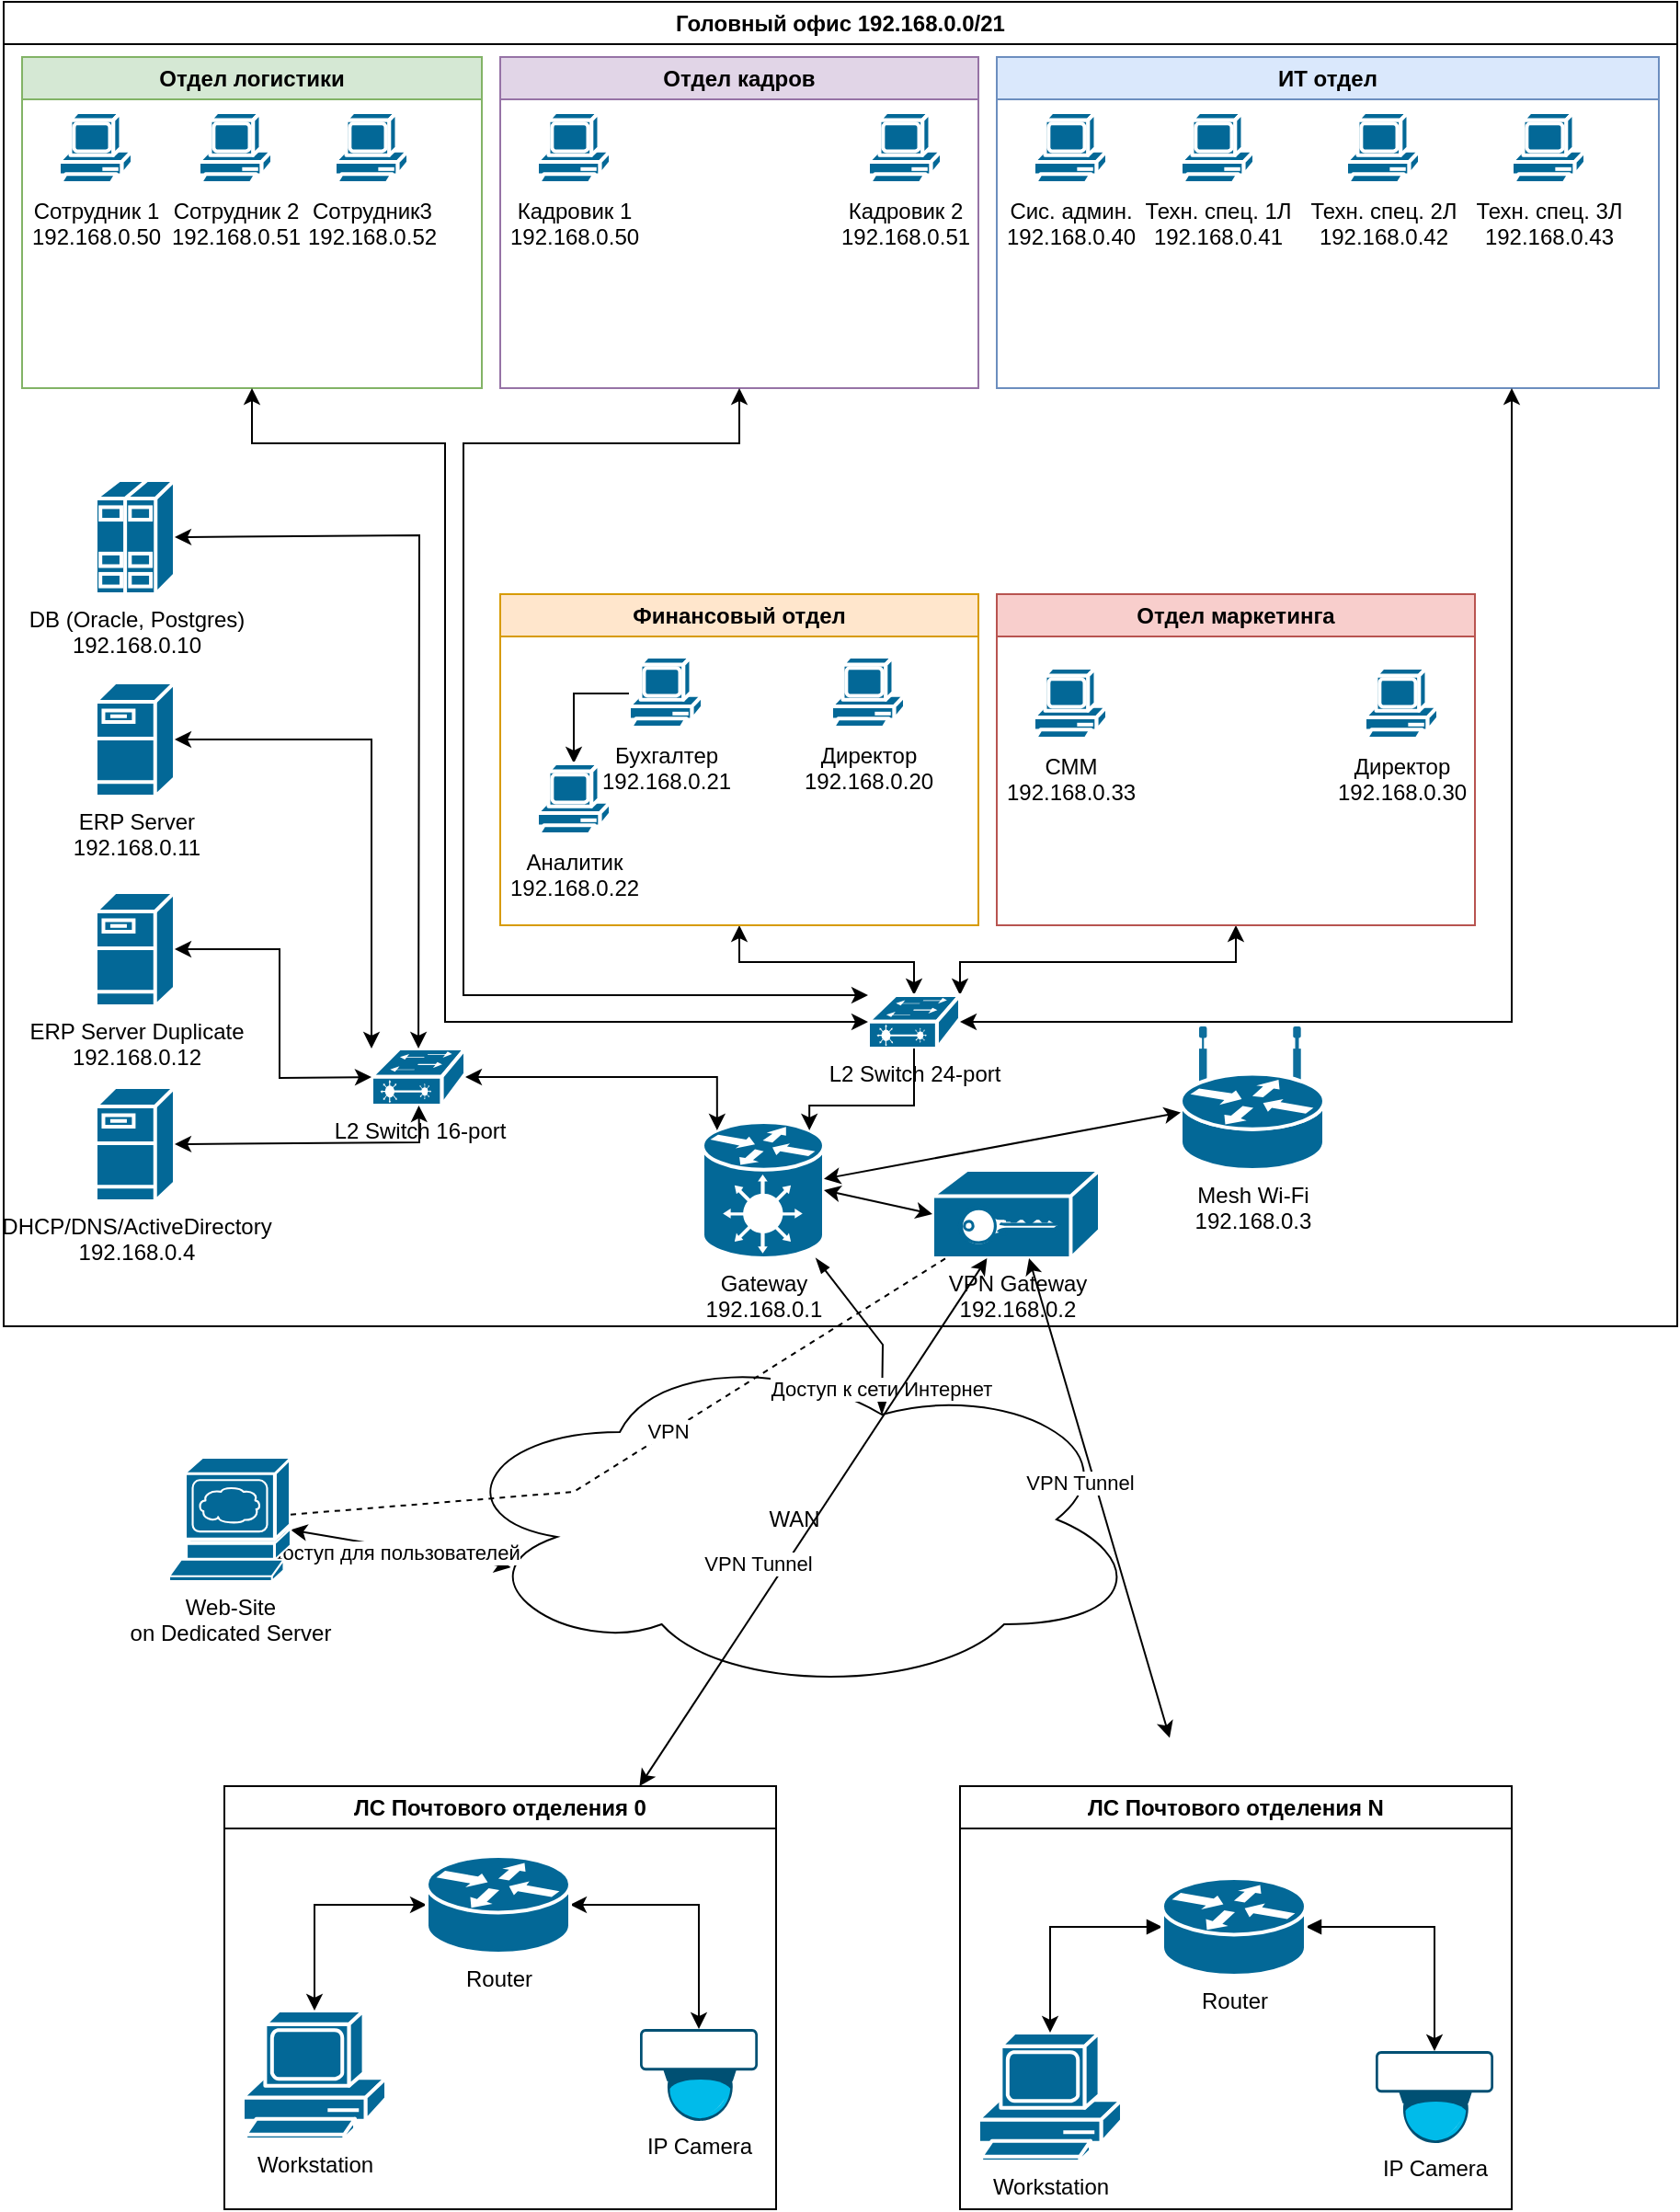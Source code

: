 <mxfile version="22.0.2" type="device">
  <diagram name="Page-1" id="c37626ed-c26b-45fb-9056-f9ebc6bb27b6">
    <mxGraphModel dx="2055" dy="1342" grid="1" gridSize="10" guides="1" tooltips="1" connect="1" arrows="1" fold="1" page="1" pageScale="1" pageWidth="1100" pageHeight="850" background="none" math="0" shadow="0">
      <root>
        <mxCell id="0" />
        <mxCell id="1" parent="0" />
        <mxCell id="BFUSjsGuw__ukXtsEylR-2" value="Головный офис 192.168.0.0/21" style="swimlane;whiteSpace=wrap;html=1;" parent="1" vertex="1">
          <mxGeometry y="-200" width="910" height="720" as="geometry">
            <mxRectangle x="340" y="480" width="170" height="30" as="alternateBounds" />
          </mxGeometry>
        </mxCell>
        <mxCell id="BFUSjsGuw__ukXtsEylR-12" value="Gateway&lt;br&gt;192.168.0.1" style="shape=mxgraph.cisco.hubs_and_gateways.generic_gateway;sketch=0;html=1;pointerEvents=1;dashed=0;fillColor=#036897;strokeColor=#ffffff;strokeWidth=2;verticalLabelPosition=bottom;verticalAlign=top;align=center;outlineConnect=0;movable=1;resizable=1;rotatable=1;deletable=1;editable=1;locked=0;connectable=1;points=[[0,0.5,0,0,0],[0.05,0.28,0,0,0],[0.05,0.73,0,0,0],[0.12,0.06,0,0,0],[0.12,0.94,0,0,0],[0.5,0,0,0,0],[0.5,1,0,0,0],[0.88,0.06,0,0,0],[0.88,0.94,0,0,0],[1,0.5,0,0,0]];" parent="BFUSjsGuw__ukXtsEylR-2" vertex="1">
          <mxGeometry x="380" y="609" width="66" height="74" as="geometry" />
        </mxCell>
        <mxCell id="BFUSjsGuw__ukXtsEylR-27" value="DB (Oracle, Postgres)&lt;br&gt;192.168.0.10" style="shape=mxgraph.cisco.servers.standard_host;sketch=0;html=1;pointerEvents=1;dashed=0;fillColor=#036897;strokeColor=#ffffff;strokeWidth=2;verticalLabelPosition=bottom;verticalAlign=top;align=center;outlineConnect=0;" parent="BFUSjsGuw__ukXtsEylR-2" vertex="1">
          <mxGeometry x="50" y="260" width="43" height="62" as="geometry" />
        </mxCell>
        <mxCell id="PqYLDP6LCptQQngkSeQw-4" style="edgeStyle=orthogonalEdgeStyle;rounded=0;orthogonalLoop=1;jettySize=auto;html=1;startArrow=classic;startFill=1;" edge="1" parent="BFUSjsGuw__ukXtsEylR-2" source="wHRlTUKIw1xnclX0nAlL-4" target="PqYLDP6LCptQQngkSeQw-2">
          <mxGeometry relative="1" as="geometry" />
        </mxCell>
        <mxCell id="wHRlTUKIw1xnclX0nAlL-4" value="Финансовый отдел" style="swimlane;whiteSpace=wrap;html=1;movable=1;resizable=1;rotatable=1;deletable=1;editable=1;locked=0;connectable=1;fillColor=#ffe6cc;strokeColor=#d79b00;" parent="BFUSjsGuw__ukXtsEylR-2" vertex="1">
          <mxGeometry x="270" y="322" width="260" height="180" as="geometry" />
        </mxCell>
        <mxCell id="wHRlTUKIw1xnclX0nAlL-9" value="Директор&lt;br&gt;192.168.0.20" style="shape=mxgraph.cisco.computers_and_peripherals.pc;sketch=0;html=1;pointerEvents=1;dashed=0;fillColor=#036897;strokeColor=#ffffff;strokeWidth=2;verticalLabelPosition=bottom;verticalAlign=top;align=center;outlineConnect=0;" parent="wHRlTUKIw1xnclX0nAlL-4" vertex="1">
          <mxGeometry x="180" y="34" width="40" height="40" as="geometry" />
        </mxCell>
        <mxCell id="PqYLDP6LCptQQngkSeQw-11" value="" style="edgeStyle=orthogonalEdgeStyle;rounded=0;orthogonalLoop=1;jettySize=auto;html=1;" edge="1" parent="wHRlTUKIw1xnclX0nAlL-4" source="wHRlTUKIw1xnclX0nAlL-10" target="wHRlTUKIw1xnclX0nAlL-17">
          <mxGeometry relative="1" as="geometry" />
        </mxCell>
        <mxCell id="wHRlTUKIw1xnclX0nAlL-10" value="Бухгалтер&lt;br&gt;192.168.0.21" style="shape=mxgraph.cisco.computers_and_peripherals.pc;sketch=0;html=1;pointerEvents=1;dashed=0;fillColor=#036897;strokeColor=#ffffff;strokeWidth=2;verticalLabelPosition=bottom;verticalAlign=top;align=center;outlineConnect=0;" parent="wHRlTUKIw1xnclX0nAlL-4" vertex="1">
          <mxGeometry x="70" y="34" width="40" height="40" as="geometry" />
        </mxCell>
        <mxCell id="wHRlTUKIw1xnclX0nAlL-17" value="Аналитик&lt;br&gt;192.168.0.22" style="shape=mxgraph.cisco.computers_and_peripherals.pc;sketch=0;html=1;pointerEvents=1;dashed=0;fillColor=#036897;strokeColor=#ffffff;strokeWidth=2;verticalLabelPosition=bottom;verticalAlign=top;align=center;outlineConnect=0;" parent="wHRlTUKIw1xnclX0nAlL-4" vertex="1">
          <mxGeometry x="20" y="92" width="40" height="40" as="geometry" />
        </mxCell>
        <mxCell id="wHRlTUKIw1xnclX0nAlL-13" value="ERP Server&lt;br&gt;192.168.0.11" style="shape=mxgraph.cisco.servers.fileserver;sketch=0;html=1;pointerEvents=1;dashed=0;fillColor=#036897;strokeColor=#ffffff;strokeWidth=2;verticalLabelPosition=bottom;verticalAlign=top;align=center;outlineConnect=0;" parent="BFUSjsGuw__ukXtsEylR-2" vertex="1">
          <mxGeometry x="50" y="370" width="43" height="62" as="geometry" />
        </mxCell>
        <mxCell id="PqYLDP6LCptQQngkSeQw-7" style="edgeStyle=orthogonalEdgeStyle;rounded=0;orthogonalLoop=1;jettySize=auto;html=1;entryX=1;entryY=0;entryDx=0;entryDy=0;entryPerimeter=0;exitX=0.5;exitY=1;exitDx=0;exitDy=0;startArrow=classic;startFill=1;" edge="1" parent="BFUSjsGuw__ukXtsEylR-2" source="wHRlTUKIw1xnclX0nAlL-39" target="PqYLDP6LCptQQngkSeQw-2">
          <mxGeometry relative="1" as="geometry">
            <mxPoint x="570" y="540" as="targetPoint" />
          </mxGeometry>
        </mxCell>
        <mxCell id="wHRlTUKIw1xnclX0nAlL-39" value="Отдел маркетинга" style="swimlane;whiteSpace=wrap;html=1;fillColor=#f8cecc;strokeColor=#b85450;" parent="BFUSjsGuw__ukXtsEylR-2" vertex="1">
          <mxGeometry x="540" y="322" width="260" height="180" as="geometry" />
        </mxCell>
        <mxCell id="gI3BMYjENLLatV8nJ0et-4" value="СММ&lt;br&gt;192.168.0.33" style="shape=mxgraph.cisco.computers_and_peripherals.pc;sketch=0;html=1;pointerEvents=1;dashed=0;fillColor=#036897;strokeColor=#ffffff;strokeWidth=2;verticalLabelPosition=bottom;verticalAlign=top;align=center;outlineConnect=0;" parent="wHRlTUKIw1xnclX0nAlL-39" vertex="1">
          <mxGeometry x="20" y="40" width="40" height="40" as="geometry" />
        </mxCell>
        <mxCell id="gI3BMYjENLLatV8nJ0et-5" value="Директор&lt;br&gt;192.168.0.30" style="shape=mxgraph.cisco.computers_and_peripherals.pc;sketch=0;html=1;pointerEvents=1;dashed=0;fillColor=#036897;strokeColor=#ffffff;strokeWidth=2;verticalLabelPosition=bottom;verticalAlign=top;align=center;outlineConnect=0;" parent="wHRlTUKIw1xnclX0nAlL-39" vertex="1">
          <mxGeometry x="200" y="40" width="40" height="40" as="geometry" />
        </mxCell>
        <mxCell id="wHRlTUKIw1xnclX0nAlL-43" value="Mesh Wi-Fi&lt;br&gt;192.168.0.3" style="shape=mxgraph.cisco.routers.wireless_router;html=1;pointerEvents=1;dashed=0;fillColor=#036897;strokeColor=#ffffff;strokeWidth=2;verticalLabelPosition=bottom;verticalAlign=top;align=center;outlineConnect=0;" parent="BFUSjsGuw__ukXtsEylR-2" vertex="1">
          <mxGeometry x="640" y="558" width="78" height="77" as="geometry" />
        </mxCell>
        <mxCell id="gI3BMYjENLLatV8nJ0et-10" value="Отдел кадров" style="swimlane;whiteSpace=wrap;html=1;fillColor=#e1d5e7;strokeColor=#9673a6;" parent="BFUSjsGuw__ukXtsEylR-2" vertex="1">
          <mxGeometry x="270" y="30" width="260" height="180" as="geometry" />
        </mxCell>
        <mxCell id="gI3BMYjENLLatV8nJ0et-23" value="Кадровик 1&lt;br&gt;192.168.0.50" style="shape=mxgraph.cisco.computers_and_peripherals.pc;sketch=0;html=1;pointerEvents=1;dashed=0;fillColor=#036897;strokeColor=#ffffff;strokeWidth=2;verticalLabelPosition=bottom;verticalAlign=top;align=center;outlineConnect=0;" parent="gI3BMYjENLLatV8nJ0et-10" vertex="1">
          <mxGeometry x="20" y="30" width="40" height="40" as="geometry" />
        </mxCell>
        <mxCell id="gI3BMYjENLLatV8nJ0et-24" value="Кадровик 2&lt;br&gt;192.168.0.51" style="shape=mxgraph.cisco.computers_and_peripherals.pc;sketch=0;html=1;pointerEvents=1;dashed=0;fillColor=#036897;strokeColor=#ffffff;strokeWidth=2;verticalLabelPosition=bottom;verticalAlign=top;align=center;outlineConnect=0;" parent="gI3BMYjENLLatV8nJ0et-10" vertex="1">
          <mxGeometry x="200" y="30" width="40" height="40" as="geometry" />
        </mxCell>
        <mxCell id="gI3BMYjENLLatV8nJ0et-11" value="ИТ отдел" style="swimlane;whiteSpace=wrap;html=1;fillColor=#dae8fc;strokeColor=#6c8ebf;" parent="BFUSjsGuw__ukXtsEylR-2" vertex="1">
          <mxGeometry x="540" y="30" width="360" height="180" as="geometry" />
        </mxCell>
        <mxCell id="gI3BMYjENLLatV8nJ0et-15" value="Сис. админ.&lt;br&gt;192.168.0.40" style="shape=mxgraph.cisco.computers_and_peripherals.pc;sketch=0;html=1;pointerEvents=1;dashed=0;fillColor=#036897;strokeColor=#ffffff;strokeWidth=2;verticalLabelPosition=bottom;verticalAlign=top;align=center;outlineConnect=0;" parent="gI3BMYjENLLatV8nJ0et-11" vertex="1">
          <mxGeometry x="20" y="30" width="40" height="40" as="geometry" />
        </mxCell>
        <mxCell id="gI3BMYjENLLatV8nJ0et-16" value="Техн. спец. 1Л&lt;br&gt;192.168.0.41" style="shape=mxgraph.cisco.computers_and_peripherals.pc;sketch=0;html=1;pointerEvents=1;dashed=0;fillColor=#036897;strokeColor=#ffffff;strokeWidth=2;verticalLabelPosition=bottom;verticalAlign=top;align=center;outlineConnect=0;" parent="gI3BMYjENLLatV8nJ0et-11" vertex="1">
          <mxGeometry x="100" y="30" width="40" height="40" as="geometry" />
        </mxCell>
        <mxCell id="gI3BMYjENLLatV8nJ0et-29" value="Техн. спец. 2Л&lt;br&gt;192.168.0.42" style="shape=mxgraph.cisco.computers_and_peripherals.pc;sketch=0;html=1;pointerEvents=1;dashed=0;fillColor=#036897;strokeColor=#ffffff;strokeWidth=2;verticalLabelPosition=bottom;verticalAlign=top;align=center;outlineConnect=0;" parent="gI3BMYjENLLatV8nJ0et-11" vertex="1">
          <mxGeometry x="190" y="30" width="40" height="40" as="geometry" />
        </mxCell>
        <mxCell id="gI3BMYjENLLatV8nJ0et-45" value="Техн. спец. 3Л&lt;br&gt;192.168.0.43" style="shape=mxgraph.cisco.computers_and_peripherals.pc;sketch=0;html=1;pointerEvents=1;dashed=0;fillColor=#036897;strokeColor=#ffffff;strokeWidth=2;verticalLabelPosition=bottom;verticalAlign=top;align=center;outlineConnect=0;" parent="gI3BMYjENLLatV8nJ0et-11" vertex="1">
          <mxGeometry x="280" y="30" width="40" height="40" as="geometry" />
        </mxCell>
        <mxCell id="gI3BMYjENLLatV8nJ0et-14" value="Отдел логистики" style="swimlane;whiteSpace=wrap;html=1;fillColor=#d5e8d4;strokeColor=#82b366;" parent="BFUSjsGuw__ukXtsEylR-2" vertex="1">
          <mxGeometry x="10" y="30" width="250" height="180" as="geometry" />
        </mxCell>
        <mxCell id="gI3BMYjENLLatV8nJ0et-47" value="Сотрудник 1&lt;br&gt;192.168.0.50" style="shape=mxgraph.cisco.computers_and_peripherals.pc;sketch=0;html=1;pointerEvents=1;dashed=0;fillColor=#036897;strokeColor=#ffffff;strokeWidth=2;verticalLabelPosition=bottom;verticalAlign=top;align=center;outlineConnect=0;" parent="gI3BMYjENLLatV8nJ0et-14" vertex="1">
          <mxGeometry x="20" y="30" width="40" height="40" as="geometry" />
        </mxCell>
        <mxCell id="gI3BMYjENLLatV8nJ0et-48" value="Сотрудник 2&lt;br&gt;192.168.0.51" style="shape=mxgraph.cisco.computers_and_peripherals.pc;sketch=0;html=1;pointerEvents=1;dashed=0;fillColor=#036897;strokeColor=#ffffff;strokeWidth=2;verticalLabelPosition=bottom;verticalAlign=top;align=center;outlineConnect=0;" parent="gI3BMYjENLLatV8nJ0et-14" vertex="1">
          <mxGeometry x="96" y="30" width="40" height="40" as="geometry" />
        </mxCell>
        <mxCell id="gI3BMYjENLLatV8nJ0et-49" value="Сотрудник3&lt;br&gt;192.168.0.52" style="shape=mxgraph.cisco.computers_and_peripherals.pc;sketch=0;html=1;pointerEvents=1;dashed=0;fillColor=#036897;strokeColor=#ffffff;strokeWidth=2;verticalLabelPosition=bottom;verticalAlign=top;align=center;outlineConnect=0;" parent="gI3BMYjENLLatV8nJ0et-14" vertex="1">
          <mxGeometry x="170" y="30" width="40" height="40" as="geometry" />
        </mxCell>
        <mxCell id="gI3BMYjENLLatV8nJ0et-21" value="ERP Server Duplicate&lt;br&gt;192.168.0.12" style="shape=mxgraph.cisco.servers.fileserver;sketch=0;html=1;pointerEvents=1;dashed=0;fillColor=#036897;strokeColor=#ffffff;strokeWidth=2;verticalLabelPosition=bottom;verticalAlign=top;align=center;outlineConnect=0;" parent="BFUSjsGuw__ukXtsEylR-2" vertex="1">
          <mxGeometry x="50" y="484" width="43" height="62" as="geometry" />
        </mxCell>
        <mxCell id="gI3BMYjENLLatV8nJ0et-32" value="VPN Gateway&lt;br&gt;192.168.0.2" style="shape=mxgraph.cisco.hubs_and_gateways.vpn_gateway;sketch=0;html=1;pointerEvents=1;dashed=0;fillColor=#036897;strokeColor=#ffffff;strokeWidth=2;verticalLabelPosition=bottom;verticalAlign=top;align=center;outlineConnect=0;" parent="BFUSjsGuw__ukXtsEylR-2" vertex="1">
          <mxGeometry x="505" y="635" width="91" height="48" as="geometry" />
        </mxCell>
        <mxCell id="gI3BMYjENLLatV8nJ0et-50" value="DHCP/DNS/ActiveDirectory&lt;br&gt;192.168.0.4" style="shape=mxgraph.cisco.servers.fileserver;sketch=0;html=1;pointerEvents=1;dashed=0;fillColor=#036897;strokeColor=#ffffff;strokeWidth=2;verticalLabelPosition=bottom;verticalAlign=top;align=center;outlineConnect=0;" parent="BFUSjsGuw__ukXtsEylR-2" vertex="1">
          <mxGeometry x="50" y="590" width="43" height="62" as="geometry" />
        </mxCell>
        <mxCell id="gI3BMYjENLLatV8nJ0et-54" style="edgeStyle=orthogonalEdgeStyle;rounded=0;orthogonalLoop=1;jettySize=auto;html=1;startArrow=classic;startFill=1;entryX=0.12;entryY=0.06;entryDx=0;entryDy=0;entryPerimeter=0;" parent="BFUSjsGuw__ukXtsEylR-2" source="gI3BMYjENLLatV8nJ0et-51" target="BFUSjsGuw__ukXtsEylR-12" edge="1">
          <mxGeometry relative="1" as="geometry" />
        </mxCell>
        <mxCell id="gI3BMYjENLLatV8nJ0et-51" value="L2 Switch 16-port" style="shape=mxgraph.cisco.switches.layer_2_remote_switch;sketch=0;html=1;pointerEvents=1;dashed=0;fillColor=#036897;strokeColor=#ffffff;strokeWidth=2;verticalLabelPosition=bottom;verticalAlign=top;align=center;outlineConnect=0;direction=east;" parent="BFUSjsGuw__ukXtsEylR-2" vertex="1">
          <mxGeometry x="200" y="569" width="51" height="31" as="geometry" />
        </mxCell>
        <mxCell id="gI3BMYjENLLatV8nJ0et-55" value="" style="endArrow=classic;startArrow=classic;html=1;rounded=0;entryX=1;entryY=0.5;entryDx=0;entryDy=0;entryPerimeter=0;" parent="BFUSjsGuw__ukXtsEylR-2" source="gI3BMYjENLLatV8nJ0et-51" target="BFUSjsGuw__ukXtsEylR-27" edge="1">
          <mxGeometry width="50" height="50" relative="1" as="geometry">
            <mxPoint x="340" y="480" as="sourcePoint" />
            <mxPoint x="390" y="430" as="targetPoint" />
            <Array as="points">
              <mxPoint x="226" y="290" />
            </Array>
          </mxGeometry>
        </mxCell>
        <mxCell id="gI3BMYjENLLatV8nJ0et-60" value="" style="endArrow=classic;startArrow=classic;html=1;rounded=0;exitX=1;exitY=0.5;exitDx=0;exitDy=0;exitPerimeter=0;entryX=0;entryY=0.5;entryDx=0;entryDy=0;entryPerimeter=0;" parent="BFUSjsGuw__ukXtsEylR-2" source="BFUSjsGuw__ukXtsEylR-12" target="gI3BMYjENLLatV8nJ0et-32" edge="1">
          <mxGeometry width="50" height="50" relative="1" as="geometry">
            <mxPoint x="500" y="640" as="sourcePoint" />
            <mxPoint x="550" y="590" as="targetPoint" />
          </mxGeometry>
        </mxCell>
        <mxCell id="gI3BMYjENLLatV8nJ0et-61" value="" style="endArrow=classic;startArrow=classic;html=1;rounded=0;entryX=1;entryY=0.5;entryDx=0;entryDy=0;entryPerimeter=0;exitX=0;exitY=0;exitDx=0;exitDy=0;exitPerimeter=0;" parent="BFUSjsGuw__ukXtsEylR-2" source="gI3BMYjENLLatV8nJ0et-51" target="wHRlTUKIw1xnclX0nAlL-13" edge="1">
          <mxGeometry width="50" height="50" relative="1" as="geometry">
            <mxPoint x="510" y="440" as="sourcePoint" />
            <mxPoint x="560" y="390" as="targetPoint" />
            <Array as="points">
              <mxPoint x="200" y="401" />
            </Array>
          </mxGeometry>
        </mxCell>
        <mxCell id="gI3BMYjENLLatV8nJ0et-62" value="" style="endArrow=classic;startArrow=classic;html=1;rounded=0;entryX=1;entryY=0.5;entryDx=0;entryDy=0;entryPerimeter=0;exitX=0;exitY=0.5;exitDx=0;exitDy=0;exitPerimeter=0;" parent="BFUSjsGuw__ukXtsEylR-2" source="gI3BMYjENLLatV8nJ0et-51" target="gI3BMYjENLLatV8nJ0et-21" edge="1">
          <mxGeometry width="50" height="50" relative="1" as="geometry">
            <mxPoint x="530" y="580" as="sourcePoint" />
            <mxPoint x="580" y="530" as="targetPoint" />
            <Array as="points">
              <mxPoint x="150" y="585" />
              <mxPoint x="150" y="515" />
            </Array>
          </mxGeometry>
        </mxCell>
        <mxCell id="gI3BMYjENLLatV8nJ0et-64" value="" style="endArrow=classic;startArrow=classic;html=1;rounded=0;entryX=1;entryY=0.5;entryDx=0;entryDy=0;entryPerimeter=0;" parent="BFUSjsGuw__ukXtsEylR-2" source="gI3BMYjENLLatV8nJ0et-51" target="gI3BMYjENLLatV8nJ0et-50" edge="1">
          <mxGeometry width="50" height="50" relative="1" as="geometry">
            <mxPoint x="130" y="660" as="sourcePoint" />
            <mxPoint x="180" y="610" as="targetPoint" />
            <Array as="points">
              <mxPoint x="226" y="620" />
            </Array>
          </mxGeometry>
        </mxCell>
        <mxCell id="gI3BMYjENLLatV8nJ0et-65" value="" style="endArrow=classic;startArrow=classic;html=1;rounded=0;" parent="BFUSjsGuw__ukXtsEylR-2" source="BFUSjsGuw__ukXtsEylR-12" target="wHRlTUKIw1xnclX0nAlL-43" edge="1">
          <mxGeometry width="50" height="50" relative="1" as="geometry">
            <mxPoint x="520" y="710" as="sourcePoint" />
            <mxPoint x="570" y="660" as="targetPoint" />
          </mxGeometry>
        </mxCell>
        <mxCell id="PqYLDP6LCptQQngkSeQw-2" value="L2 Switch 24-port" style="shape=mxgraph.cisco.switches.layer_2_remote_switch;sketch=0;html=1;pointerEvents=1;dashed=0;fillColor=#036897;strokeColor=#ffffff;strokeWidth=2;verticalLabelPosition=bottom;verticalAlign=top;align=center;outlineConnect=0;" vertex="1" parent="BFUSjsGuw__ukXtsEylR-2">
          <mxGeometry x="470" y="540" width="50" height="29" as="geometry" />
        </mxCell>
        <mxCell id="PqYLDP6LCptQQngkSeQw-9" style="edgeStyle=orthogonalEdgeStyle;rounded=0;orthogonalLoop=1;jettySize=auto;html=1;entryX=0.88;entryY=0.06;entryDx=0;entryDy=0;entryPerimeter=0;" edge="1" parent="BFUSjsGuw__ukXtsEylR-2" source="PqYLDP6LCptQQngkSeQw-2" target="BFUSjsGuw__ukXtsEylR-12">
          <mxGeometry relative="1" as="geometry">
            <Array as="points">
              <mxPoint x="495" y="600" />
              <mxPoint x="438" y="600" />
            </Array>
          </mxGeometry>
        </mxCell>
        <mxCell id="PqYLDP6LCptQQngkSeQw-10" style="edgeStyle=orthogonalEdgeStyle;rounded=0;orthogonalLoop=1;jettySize=auto;html=1;entryX=0;entryY=0.5;entryDx=0;entryDy=0;entryPerimeter=0;startArrow=classic;startFill=1;" edge="1" parent="BFUSjsGuw__ukXtsEylR-2" source="gI3BMYjENLLatV8nJ0et-14" target="PqYLDP6LCptQQngkSeQw-2">
          <mxGeometry relative="1" as="geometry">
            <Array as="points">
              <mxPoint x="135" y="240" />
              <mxPoint x="240" y="240" />
              <mxPoint x="240" y="555" />
            </Array>
          </mxGeometry>
        </mxCell>
        <mxCell id="PqYLDP6LCptQQngkSeQw-12" style="edgeStyle=orthogonalEdgeStyle;rounded=0;orthogonalLoop=1;jettySize=auto;html=1;entryX=0;entryY=0;entryDx=0;entryDy=0;entryPerimeter=0;startArrow=classic;startFill=1;" edge="1" parent="BFUSjsGuw__ukXtsEylR-2" source="gI3BMYjENLLatV8nJ0et-10" target="PqYLDP6LCptQQngkSeQw-2">
          <mxGeometry relative="1" as="geometry">
            <Array as="points">
              <mxPoint x="400" y="240" />
              <mxPoint x="250" y="240" />
              <mxPoint x="250" y="540" />
            </Array>
          </mxGeometry>
        </mxCell>
        <mxCell id="PqYLDP6LCptQQngkSeQw-13" style="edgeStyle=orthogonalEdgeStyle;rounded=0;orthogonalLoop=1;jettySize=auto;html=1;entryX=1;entryY=0.5;entryDx=0;entryDy=0;entryPerimeter=0;startArrow=classic;startFill=1;" edge="1" parent="BFUSjsGuw__ukXtsEylR-2" source="gI3BMYjENLLatV8nJ0et-11" target="PqYLDP6LCptQQngkSeQw-2">
          <mxGeometry relative="1" as="geometry">
            <Array as="points">
              <mxPoint x="820" y="555" />
            </Array>
          </mxGeometry>
        </mxCell>
        <mxCell id="BFUSjsGuw__ukXtsEylR-3" value="ЛС Почтового отделения 0" style="swimlane;whiteSpace=wrap;html=1;" parent="1" vertex="1">
          <mxGeometry x="120" y="770" width="300" height="230" as="geometry">
            <mxRectangle x="120" y="770" width="200" height="40" as="alternateBounds" />
          </mxGeometry>
        </mxCell>
        <mxCell id="BFUSjsGuw__ukXtsEylR-4" value="Workstation&lt;br&gt;" style="shape=mxgraph.cisco.computers_and_peripherals.pc;sketch=0;html=1;pointerEvents=1;dashed=0;fillColor=#036897;strokeColor=#ffffff;strokeWidth=2;verticalLabelPosition=bottom;verticalAlign=top;align=center;outlineConnect=0;" parent="BFUSjsGuw__ukXtsEylR-3" vertex="1">
          <mxGeometry x="10" y="122" width="78" height="70" as="geometry" />
        </mxCell>
        <mxCell id="BFUSjsGuw__ukXtsEylR-8" value="IP Camera&lt;br&gt;" style="points=[[0.015,0.015,0],[0.5,0,0],[0.985,0.015,0],[1,0.22,0],[0.985,0.43,0],[0.73,0.85,0],[0.5,1,0],[0.285,0.85,0],[0.015,0.43,0],[0,0.22,0]];verticalLabelPosition=bottom;sketch=0;html=1;verticalAlign=top;aspect=fixed;align=center;pointerEvents=1;shape=mxgraph.cisco19.surveillance_camera;fillColor=#005073;strokeColor=none;" parent="BFUSjsGuw__ukXtsEylR-3" vertex="1">
          <mxGeometry x="226" y="132" width="64" height="50" as="geometry" />
        </mxCell>
        <mxCell id="BFUSjsGuw__ukXtsEylR-10" style="edgeStyle=orthogonalEdgeStyle;rounded=0;orthogonalLoop=1;jettySize=auto;html=1;startArrow=classic;startFill=1;" parent="BFUSjsGuw__ukXtsEylR-3" source="BFUSjsGuw__ukXtsEylR-9" target="BFUSjsGuw__ukXtsEylR-4" edge="1">
          <mxGeometry relative="1" as="geometry" />
        </mxCell>
        <mxCell id="BFUSjsGuw__ukXtsEylR-11" style="edgeStyle=orthogonalEdgeStyle;rounded=0;orthogonalLoop=1;jettySize=auto;html=1;startArrow=classic;startFill=1;" parent="BFUSjsGuw__ukXtsEylR-3" source="BFUSjsGuw__ukXtsEylR-9" target="BFUSjsGuw__ukXtsEylR-8" edge="1">
          <mxGeometry relative="1" as="geometry" />
        </mxCell>
        <mxCell id="BFUSjsGuw__ukXtsEylR-9" value="Router&lt;br&gt;" style="shape=mxgraph.cisco.routers.router;sketch=0;html=1;pointerEvents=1;dashed=0;fillColor=#036897;strokeColor=#ffffff;strokeWidth=2;verticalLabelPosition=bottom;verticalAlign=top;align=center;outlineConnect=0;" parent="BFUSjsGuw__ukXtsEylR-3" vertex="1">
          <mxGeometry x="110" y="38" width="78" height="53" as="geometry" />
        </mxCell>
        <mxCell id="BFUSjsGuw__ukXtsEylR-18" value="ЛС Почтового отделения N" style="swimlane;whiteSpace=wrap;html=1;" parent="1" vertex="1">
          <mxGeometry x="520" y="770" width="300" height="230" as="geometry">
            <mxRectangle x="520" y="770" width="200" height="40" as="alternateBounds" />
          </mxGeometry>
        </mxCell>
        <mxCell id="BFUSjsGuw__ukXtsEylR-19" value="Workstation&lt;br&gt;" style="shape=mxgraph.cisco.computers_and_peripherals.pc;sketch=0;html=1;pointerEvents=1;dashed=0;fillColor=#036897;strokeColor=#ffffff;strokeWidth=2;verticalLabelPosition=bottom;verticalAlign=top;align=center;outlineConnect=0;" parent="BFUSjsGuw__ukXtsEylR-18" vertex="1">
          <mxGeometry x="10" y="134" width="78" height="70" as="geometry" />
        </mxCell>
        <mxCell id="BFUSjsGuw__ukXtsEylR-20" value="IP Camera&lt;br&gt;" style="points=[[0.015,0.015,0],[0.5,0,0],[0.985,0.015,0],[1,0.22,0],[0.985,0.43,0],[0.73,0.85,0],[0.5,1,0],[0.285,0.85,0],[0.015,0.43,0],[0,0.22,0]];verticalLabelPosition=bottom;sketch=0;html=1;verticalAlign=top;aspect=fixed;align=center;pointerEvents=1;shape=mxgraph.cisco19.surveillance_camera;fillColor=#005073;strokeColor=none;" parent="BFUSjsGuw__ukXtsEylR-18" vertex="1">
          <mxGeometry x="226" y="144" width="64" height="50" as="geometry" />
        </mxCell>
        <mxCell id="BFUSjsGuw__ukXtsEylR-21" style="edgeStyle=orthogonalEdgeStyle;rounded=0;orthogonalLoop=1;jettySize=auto;html=1;startArrow=block;startFill=1;" parent="BFUSjsGuw__ukXtsEylR-18" source="BFUSjsGuw__ukXtsEylR-23" target="BFUSjsGuw__ukXtsEylR-19" edge="1">
          <mxGeometry relative="1" as="geometry" />
        </mxCell>
        <mxCell id="BFUSjsGuw__ukXtsEylR-22" style="edgeStyle=orthogonalEdgeStyle;rounded=0;orthogonalLoop=1;jettySize=auto;html=1;startArrow=block;startFill=1;" parent="BFUSjsGuw__ukXtsEylR-18" source="BFUSjsGuw__ukXtsEylR-23" target="BFUSjsGuw__ukXtsEylR-20" edge="1">
          <mxGeometry relative="1" as="geometry" />
        </mxCell>
        <mxCell id="BFUSjsGuw__ukXtsEylR-23" value="Router&lt;br&gt;" style="shape=mxgraph.cisco.routers.router;sketch=0;html=1;pointerEvents=1;dashed=0;fillColor=#036897;strokeColor=#ffffff;strokeWidth=2;verticalLabelPosition=bottom;verticalAlign=top;align=center;outlineConnect=0;" parent="BFUSjsGuw__ukXtsEylR-18" vertex="1">
          <mxGeometry x="110" y="50" width="78" height="53" as="geometry" />
        </mxCell>
        <mxCell id="BFUSjsGuw__ukXtsEylR-28" value="WAN&lt;br&gt;" style="ellipse;shape=cloud;whiteSpace=wrap;html=1;" parent="1" vertex="1">
          <mxGeometry x="240" y="530" width="380" height="190" as="geometry" />
        </mxCell>
        <mxCell id="BFUSjsGuw__ukXtsEylR-46" style="rounded=0;orthogonalLoop=1;jettySize=auto;html=1;entryX=0.625;entryY=0.2;entryDx=0;entryDy=0;entryPerimeter=0;endArrow=blockThin;endFill=1;startArrow=blockThin;startFill=1;" parent="1" source="BFUSjsGuw__ukXtsEylR-12" target="BFUSjsGuw__ukXtsEylR-28" edge="1">
          <mxGeometry relative="1" as="geometry">
            <Array as="points">
              <mxPoint x="478" y="530" />
            </Array>
          </mxGeometry>
        </mxCell>
        <mxCell id="wHRlTUKIw1xnclX0nAlL-11" value="Доступ к сети Интернет" style="edgeLabel;html=1;align=center;verticalAlign=middle;resizable=0;points=[];" parent="BFUSjsGuw__ukXtsEylR-46" vertex="1" connectable="0">
          <mxGeometry x="0.103" y="-2" relative="1" as="geometry">
            <mxPoint x="4" y="27" as="offset" />
          </mxGeometry>
        </mxCell>
        <mxCell id="ctp64JIaLgysh2WZXFKC-14" value="" style="endArrow=classic;startArrow=classic;html=1;rounded=0;exitX=0.094;exitY=0.637;exitDx=0;exitDy=0;exitPerimeter=0;" parent="1" source="BFUSjsGuw__ukXtsEylR-28" target="E-97o8KTaBl7Lajbc1eS-1" edge="1">
          <mxGeometry width="50" height="50" relative="1" as="geometry">
            <mxPoint x="534.02" y="660" as="sourcePoint" />
            <mxPoint x="370" y="670.989" as="targetPoint" />
          </mxGeometry>
        </mxCell>
        <mxCell id="wHRlTUKIw1xnclX0nAlL-12" value="Доступ для пользователей" style="edgeLabel;html=1;align=center;verticalAlign=middle;resizable=0;points=[];" parent="ctp64JIaLgysh2WZXFKC-14" vertex="1" connectable="0">
          <mxGeometry x="0.062" y="3" relative="1" as="geometry">
            <mxPoint as="offset" />
          </mxGeometry>
        </mxCell>
        <mxCell id="E-97o8KTaBl7Lajbc1eS-1" value="Web-Site &lt;br&gt;on Dedicated Server" style="shape=mxgraph.cisco.servers.www_server;sketch=0;html=1;pointerEvents=1;dashed=0;fillColor=#036897;strokeColor=#ffffff;strokeWidth=2;verticalLabelPosition=bottom;verticalAlign=top;align=center;outlineConnect=0;" parent="1" vertex="1">
          <mxGeometry x="90" y="591.5" width="66" height="67" as="geometry" />
        </mxCell>
        <mxCell id="wHRlTUKIw1xnclX0nAlL-29" value="" style="endArrow=none;dashed=1;html=1;rounded=0;" parent="1" source="E-97o8KTaBl7Lajbc1eS-1" target="gI3BMYjENLLatV8nJ0et-32" edge="1">
          <mxGeometry width="50" height="50" relative="1" as="geometry">
            <mxPoint x="340" y="630" as="sourcePoint" />
            <mxPoint x="370" y="510" as="targetPoint" />
            <Array as="points">
              <mxPoint x="310" y="610" />
            </Array>
          </mxGeometry>
        </mxCell>
        <mxCell id="wHRlTUKIw1xnclX0nAlL-30" value="VPN" style="edgeLabel;html=1;align=center;verticalAlign=middle;resizable=0;points=[];" parent="wHRlTUKIw1xnclX0nAlL-29" vertex="1" connectable="0">
          <mxGeometry x="0.09" y="1" relative="1" as="geometry">
            <mxPoint as="offset" />
          </mxGeometry>
        </mxCell>
        <mxCell id="gI3BMYjENLLatV8nJ0et-34" value="" style="endArrow=classic;startArrow=classic;html=1;rounded=0;exitX=0.38;exitY=-0.114;exitDx=0;exitDy=0;exitPerimeter=0;" parent="1" source="BFUSjsGuw__ukXtsEylR-18" target="gI3BMYjENLLatV8nJ0et-32" edge="1">
          <mxGeometry width="50" height="50" relative="1" as="geometry">
            <mxPoint x="410" y="600" as="sourcePoint" />
            <mxPoint x="460" y="550" as="targetPoint" />
          </mxGeometry>
        </mxCell>
        <mxCell id="gI3BMYjENLLatV8nJ0et-35" value="VPN Tunnel" style="edgeLabel;html=1;align=center;verticalAlign=middle;resizable=0;points=[];" parent="gI3BMYjENLLatV8nJ0et-34" vertex="1" connectable="0">
          <mxGeometry x="0.308" y="-1" relative="1" as="geometry">
            <mxPoint y="32" as="offset" />
          </mxGeometry>
        </mxCell>
        <mxCell id="gI3BMYjENLLatV8nJ0et-36" value="" style="endArrow=classic;startArrow=classic;html=1;rounded=0;" parent="1" source="BFUSjsGuw__ukXtsEylR-3" target="gI3BMYjENLLatV8nJ0et-32" edge="1">
          <mxGeometry width="50" height="50" relative="1" as="geometry">
            <mxPoint x="480" y="640" as="sourcePoint" />
            <mxPoint x="530" y="590" as="targetPoint" />
          </mxGeometry>
        </mxCell>
        <mxCell id="gI3BMYjENLLatV8nJ0et-37" value="VPN Tunnel" style="edgeLabel;html=1;align=center;verticalAlign=middle;resizable=0;points=[];" parent="gI3BMYjENLLatV8nJ0et-36" vertex="1" connectable="0">
          <mxGeometry x="0.148" y="1" relative="1" as="geometry">
            <mxPoint x="-43" y="44" as="offset" />
          </mxGeometry>
        </mxCell>
      </root>
    </mxGraphModel>
  </diagram>
</mxfile>
